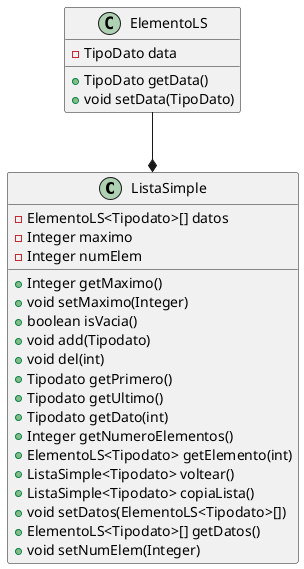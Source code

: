 @startuml
class ListaSimple {
- ElementoLS<Tipodato>[] datos
- Integer maximo
- Integer numElem
+ Integer getMaximo()
+ void setMaximo(Integer)
+ boolean isVacia()
+ void add(Tipodato)
+ void del(int)
+ Tipodato getPrimero()
+ Tipodato getUltimo()
+ Tipodato getDato(int)
+ Integer getNumeroElementos()
+ ElementoLS<Tipodato> getElemento(int)
+ ListaSimple<Tipodato> voltear()
+ ListaSimple<Tipodato> copiaLista()
+ void setDatos(ElementoLS<Tipodato>[])
+ ElementoLS<Tipodato>[] getDatos()
+ void setNumElem(Integer)
}

class ElementoLS {
- TipoDato data
+ TipoDato getData()
+ void setData(TipoDato)
}

ElementoLS--*ListaSimple

@enduml